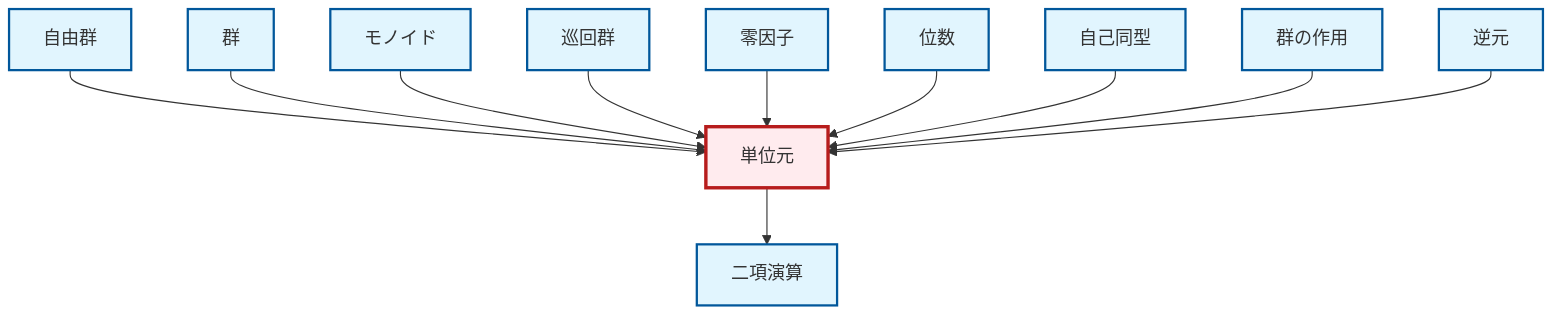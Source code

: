 graph TD
    classDef definition fill:#e1f5fe,stroke:#01579b,stroke-width:2px
    classDef theorem fill:#f3e5f5,stroke:#4a148c,stroke-width:2px
    classDef axiom fill:#fff3e0,stroke:#e65100,stroke-width:2px
    classDef example fill:#e8f5e9,stroke:#1b5e20,stroke-width:2px
    classDef current fill:#ffebee,stroke:#b71c1c,stroke-width:3px
    def-binary-operation["二項演算"]:::definition
    def-group-action["群の作用"]:::definition
    def-group["群"]:::definition
    def-automorphism["自己同型"]:::definition
    def-cyclic-group["巡回群"]:::definition
    def-order["位数"]:::definition
    def-inverse-element["逆元"]:::definition
    def-free-group["自由群"]:::definition
    def-monoid["モノイド"]:::definition
    def-zero-divisor["零因子"]:::definition
    def-identity-element["単位元"]:::definition
    def-free-group --> def-identity-element
    def-group --> def-identity-element
    def-identity-element --> def-binary-operation
    def-monoid --> def-identity-element
    def-cyclic-group --> def-identity-element
    def-zero-divisor --> def-identity-element
    def-order --> def-identity-element
    def-automorphism --> def-identity-element
    def-group-action --> def-identity-element
    def-inverse-element --> def-identity-element
    class def-identity-element current